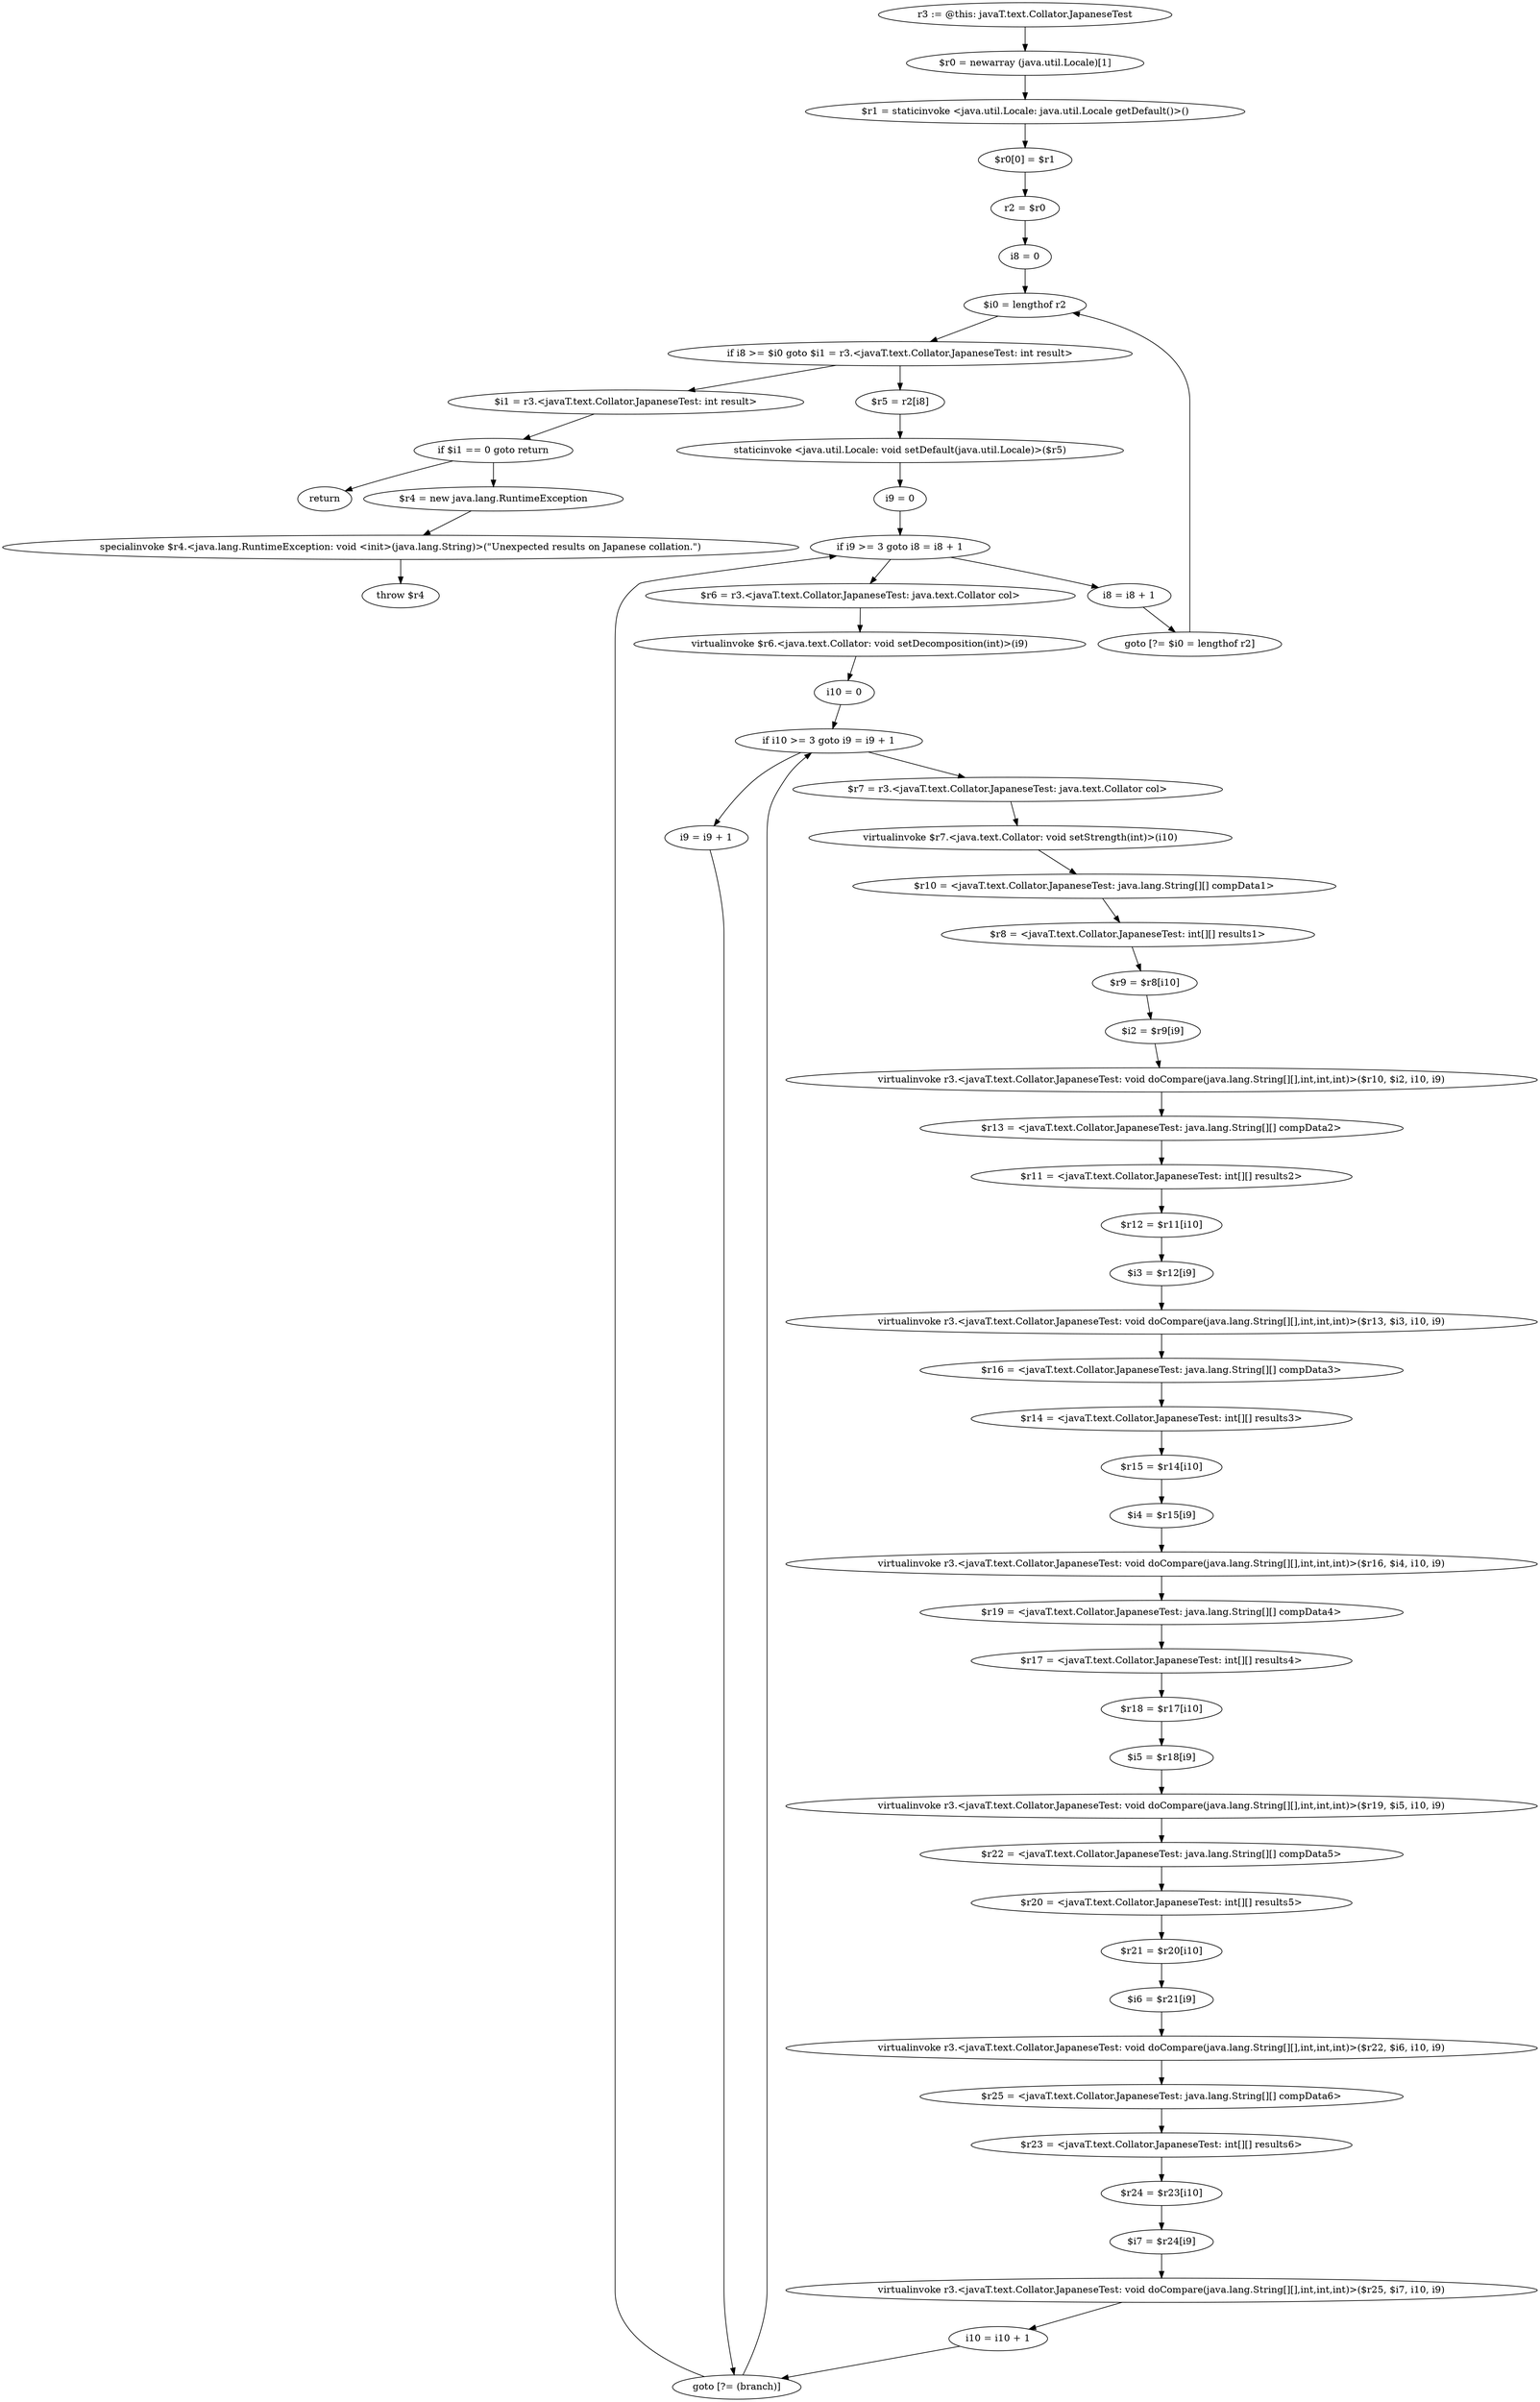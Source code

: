 digraph "unitGraph" {
    "r3 := @this: javaT.text.Collator.JapaneseTest"
    "$r0 = newarray (java.util.Locale)[1]"
    "$r1 = staticinvoke <java.util.Locale: java.util.Locale getDefault()>()"
    "$r0[0] = $r1"
    "r2 = $r0"
    "i8 = 0"
    "$i0 = lengthof r2"
    "if i8 >= $i0 goto $i1 = r3.<javaT.text.Collator.JapaneseTest: int result>"
    "$r5 = r2[i8]"
    "staticinvoke <java.util.Locale: void setDefault(java.util.Locale)>($r5)"
    "i9 = 0"
    "if i9 >= 3 goto i8 = i8 + 1"
    "$r6 = r3.<javaT.text.Collator.JapaneseTest: java.text.Collator col>"
    "virtualinvoke $r6.<java.text.Collator: void setDecomposition(int)>(i9)"
    "i10 = 0"
    "if i10 >= 3 goto i9 = i9 + 1"
    "$r7 = r3.<javaT.text.Collator.JapaneseTest: java.text.Collator col>"
    "virtualinvoke $r7.<java.text.Collator: void setStrength(int)>(i10)"
    "$r10 = <javaT.text.Collator.JapaneseTest: java.lang.String[][] compData1>"
    "$r8 = <javaT.text.Collator.JapaneseTest: int[][] results1>"
    "$r9 = $r8[i10]"
    "$i2 = $r9[i9]"
    "virtualinvoke r3.<javaT.text.Collator.JapaneseTest: void doCompare(java.lang.String[][],int,int,int)>($r10, $i2, i10, i9)"
    "$r13 = <javaT.text.Collator.JapaneseTest: java.lang.String[][] compData2>"
    "$r11 = <javaT.text.Collator.JapaneseTest: int[][] results2>"
    "$r12 = $r11[i10]"
    "$i3 = $r12[i9]"
    "virtualinvoke r3.<javaT.text.Collator.JapaneseTest: void doCompare(java.lang.String[][],int,int,int)>($r13, $i3, i10, i9)"
    "$r16 = <javaT.text.Collator.JapaneseTest: java.lang.String[][] compData3>"
    "$r14 = <javaT.text.Collator.JapaneseTest: int[][] results3>"
    "$r15 = $r14[i10]"
    "$i4 = $r15[i9]"
    "virtualinvoke r3.<javaT.text.Collator.JapaneseTest: void doCompare(java.lang.String[][],int,int,int)>($r16, $i4, i10, i9)"
    "$r19 = <javaT.text.Collator.JapaneseTest: java.lang.String[][] compData4>"
    "$r17 = <javaT.text.Collator.JapaneseTest: int[][] results4>"
    "$r18 = $r17[i10]"
    "$i5 = $r18[i9]"
    "virtualinvoke r3.<javaT.text.Collator.JapaneseTest: void doCompare(java.lang.String[][],int,int,int)>($r19, $i5, i10, i9)"
    "$r22 = <javaT.text.Collator.JapaneseTest: java.lang.String[][] compData5>"
    "$r20 = <javaT.text.Collator.JapaneseTest: int[][] results5>"
    "$r21 = $r20[i10]"
    "$i6 = $r21[i9]"
    "virtualinvoke r3.<javaT.text.Collator.JapaneseTest: void doCompare(java.lang.String[][],int,int,int)>($r22, $i6, i10, i9)"
    "$r25 = <javaT.text.Collator.JapaneseTest: java.lang.String[][] compData6>"
    "$r23 = <javaT.text.Collator.JapaneseTest: int[][] results6>"
    "$r24 = $r23[i10]"
    "$i7 = $r24[i9]"
    "virtualinvoke r3.<javaT.text.Collator.JapaneseTest: void doCompare(java.lang.String[][],int,int,int)>($r25, $i7, i10, i9)"
    "i10 = i10 + 1"
    "goto [?= (branch)]"
    "i9 = i9 + 1"
    "i8 = i8 + 1"
    "goto [?= $i0 = lengthof r2]"
    "$i1 = r3.<javaT.text.Collator.JapaneseTest: int result>"
    "if $i1 == 0 goto return"
    "$r4 = new java.lang.RuntimeException"
    "specialinvoke $r4.<java.lang.RuntimeException: void <init>(java.lang.String)>(\"Unexpected results on Japanese collation.\")"
    "throw $r4"
    "return"
    "r3 := @this: javaT.text.Collator.JapaneseTest"->"$r0 = newarray (java.util.Locale)[1]";
    "$r0 = newarray (java.util.Locale)[1]"->"$r1 = staticinvoke <java.util.Locale: java.util.Locale getDefault()>()";
    "$r1 = staticinvoke <java.util.Locale: java.util.Locale getDefault()>()"->"$r0[0] = $r1";
    "$r0[0] = $r1"->"r2 = $r0";
    "r2 = $r0"->"i8 = 0";
    "i8 = 0"->"$i0 = lengthof r2";
    "$i0 = lengthof r2"->"if i8 >= $i0 goto $i1 = r3.<javaT.text.Collator.JapaneseTest: int result>";
    "if i8 >= $i0 goto $i1 = r3.<javaT.text.Collator.JapaneseTest: int result>"->"$r5 = r2[i8]";
    "if i8 >= $i0 goto $i1 = r3.<javaT.text.Collator.JapaneseTest: int result>"->"$i1 = r3.<javaT.text.Collator.JapaneseTest: int result>";
    "$r5 = r2[i8]"->"staticinvoke <java.util.Locale: void setDefault(java.util.Locale)>($r5)";
    "staticinvoke <java.util.Locale: void setDefault(java.util.Locale)>($r5)"->"i9 = 0";
    "i9 = 0"->"if i9 >= 3 goto i8 = i8 + 1";
    "if i9 >= 3 goto i8 = i8 + 1"->"$r6 = r3.<javaT.text.Collator.JapaneseTest: java.text.Collator col>";
    "if i9 >= 3 goto i8 = i8 + 1"->"i8 = i8 + 1";
    "$r6 = r3.<javaT.text.Collator.JapaneseTest: java.text.Collator col>"->"virtualinvoke $r6.<java.text.Collator: void setDecomposition(int)>(i9)";
    "virtualinvoke $r6.<java.text.Collator: void setDecomposition(int)>(i9)"->"i10 = 0";
    "i10 = 0"->"if i10 >= 3 goto i9 = i9 + 1";
    "if i10 >= 3 goto i9 = i9 + 1"->"$r7 = r3.<javaT.text.Collator.JapaneseTest: java.text.Collator col>";
    "if i10 >= 3 goto i9 = i9 + 1"->"i9 = i9 + 1";
    "$r7 = r3.<javaT.text.Collator.JapaneseTest: java.text.Collator col>"->"virtualinvoke $r7.<java.text.Collator: void setStrength(int)>(i10)";
    "virtualinvoke $r7.<java.text.Collator: void setStrength(int)>(i10)"->"$r10 = <javaT.text.Collator.JapaneseTest: java.lang.String[][] compData1>";
    "$r10 = <javaT.text.Collator.JapaneseTest: java.lang.String[][] compData1>"->"$r8 = <javaT.text.Collator.JapaneseTest: int[][] results1>";
    "$r8 = <javaT.text.Collator.JapaneseTest: int[][] results1>"->"$r9 = $r8[i10]";
    "$r9 = $r8[i10]"->"$i2 = $r9[i9]";
    "$i2 = $r9[i9]"->"virtualinvoke r3.<javaT.text.Collator.JapaneseTest: void doCompare(java.lang.String[][],int,int,int)>($r10, $i2, i10, i9)";
    "virtualinvoke r3.<javaT.text.Collator.JapaneseTest: void doCompare(java.lang.String[][],int,int,int)>($r10, $i2, i10, i9)"->"$r13 = <javaT.text.Collator.JapaneseTest: java.lang.String[][] compData2>";
    "$r13 = <javaT.text.Collator.JapaneseTest: java.lang.String[][] compData2>"->"$r11 = <javaT.text.Collator.JapaneseTest: int[][] results2>";
    "$r11 = <javaT.text.Collator.JapaneseTest: int[][] results2>"->"$r12 = $r11[i10]";
    "$r12 = $r11[i10]"->"$i3 = $r12[i9]";
    "$i3 = $r12[i9]"->"virtualinvoke r3.<javaT.text.Collator.JapaneseTest: void doCompare(java.lang.String[][],int,int,int)>($r13, $i3, i10, i9)";
    "virtualinvoke r3.<javaT.text.Collator.JapaneseTest: void doCompare(java.lang.String[][],int,int,int)>($r13, $i3, i10, i9)"->"$r16 = <javaT.text.Collator.JapaneseTest: java.lang.String[][] compData3>";
    "$r16 = <javaT.text.Collator.JapaneseTest: java.lang.String[][] compData3>"->"$r14 = <javaT.text.Collator.JapaneseTest: int[][] results3>";
    "$r14 = <javaT.text.Collator.JapaneseTest: int[][] results3>"->"$r15 = $r14[i10]";
    "$r15 = $r14[i10]"->"$i4 = $r15[i9]";
    "$i4 = $r15[i9]"->"virtualinvoke r3.<javaT.text.Collator.JapaneseTest: void doCompare(java.lang.String[][],int,int,int)>($r16, $i4, i10, i9)";
    "virtualinvoke r3.<javaT.text.Collator.JapaneseTest: void doCompare(java.lang.String[][],int,int,int)>($r16, $i4, i10, i9)"->"$r19 = <javaT.text.Collator.JapaneseTest: java.lang.String[][] compData4>";
    "$r19 = <javaT.text.Collator.JapaneseTest: java.lang.String[][] compData4>"->"$r17 = <javaT.text.Collator.JapaneseTest: int[][] results4>";
    "$r17 = <javaT.text.Collator.JapaneseTest: int[][] results4>"->"$r18 = $r17[i10]";
    "$r18 = $r17[i10]"->"$i5 = $r18[i9]";
    "$i5 = $r18[i9]"->"virtualinvoke r3.<javaT.text.Collator.JapaneseTest: void doCompare(java.lang.String[][],int,int,int)>($r19, $i5, i10, i9)";
    "virtualinvoke r3.<javaT.text.Collator.JapaneseTest: void doCompare(java.lang.String[][],int,int,int)>($r19, $i5, i10, i9)"->"$r22 = <javaT.text.Collator.JapaneseTest: java.lang.String[][] compData5>";
    "$r22 = <javaT.text.Collator.JapaneseTest: java.lang.String[][] compData5>"->"$r20 = <javaT.text.Collator.JapaneseTest: int[][] results5>";
    "$r20 = <javaT.text.Collator.JapaneseTest: int[][] results5>"->"$r21 = $r20[i10]";
    "$r21 = $r20[i10]"->"$i6 = $r21[i9]";
    "$i6 = $r21[i9]"->"virtualinvoke r3.<javaT.text.Collator.JapaneseTest: void doCompare(java.lang.String[][],int,int,int)>($r22, $i6, i10, i9)";
    "virtualinvoke r3.<javaT.text.Collator.JapaneseTest: void doCompare(java.lang.String[][],int,int,int)>($r22, $i6, i10, i9)"->"$r25 = <javaT.text.Collator.JapaneseTest: java.lang.String[][] compData6>";
    "$r25 = <javaT.text.Collator.JapaneseTest: java.lang.String[][] compData6>"->"$r23 = <javaT.text.Collator.JapaneseTest: int[][] results6>";
    "$r23 = <javaT.text.Collator.JapaneseTest: int[][] results6>"->"$r24 = $r23[i10]";
    "$r24 = $r23[i10]"->"$i7 = $r24[i9]";
    "$i7 = $r24[i9]"->"virtualinvoke r3.<javaT.text.Collator.JapaneseTest: void doCompare(java.lang.String[][],int,int,int)>($r25, $i7, i10, i9)";
    "virtualinvoke r3.<javaT.text.Collator.JapaneseTest: void doCompare(java.lang.String[][],int,int,int)>($r25, $i7, i10, i9)"->"i10 = i10 + 1";
    "i10 = i10 + 1"->"goto [?= (branch)]";
    "goto [?= (branch)]"->"if i10 >= 3 goto i9 = i9 + 1";
    "i9 = i9 + 1"->"goto [?= (branch)]";
    "goto [?= (branch)]"->"if i9 >= 3 goto i8 = i8 + 1";
    "i8 = i8 + 1"->"goto [?= $i0 = lengthof r2]";
    "goto [?= $i0 = lengthof r2]"->"$i0 = lengthof r2";
    "$i1 = r3.<javaT.text.Collator.JapaneseTest: int result>"->"if $i1 == 0 goto return";
    "if $i1 == 0 goto return"->"$r4 = new java.lang.RuntimeException";
    "if $i1 == 0 goto return"->"return";
    "$r4 = new java.lang.RuntimeException"->"specialinvoke $r4.<java.lang.RuntimeException: void <init>(java.lang.String)>(\"Unexpected results on Japanese collation.\")";
    "specialinvoke $r4.<java.lang.RuntimeException: void <init>(java.lang.String)>(\"Unexpected results on Japanese collation.\")"->"throw $r4";
}
